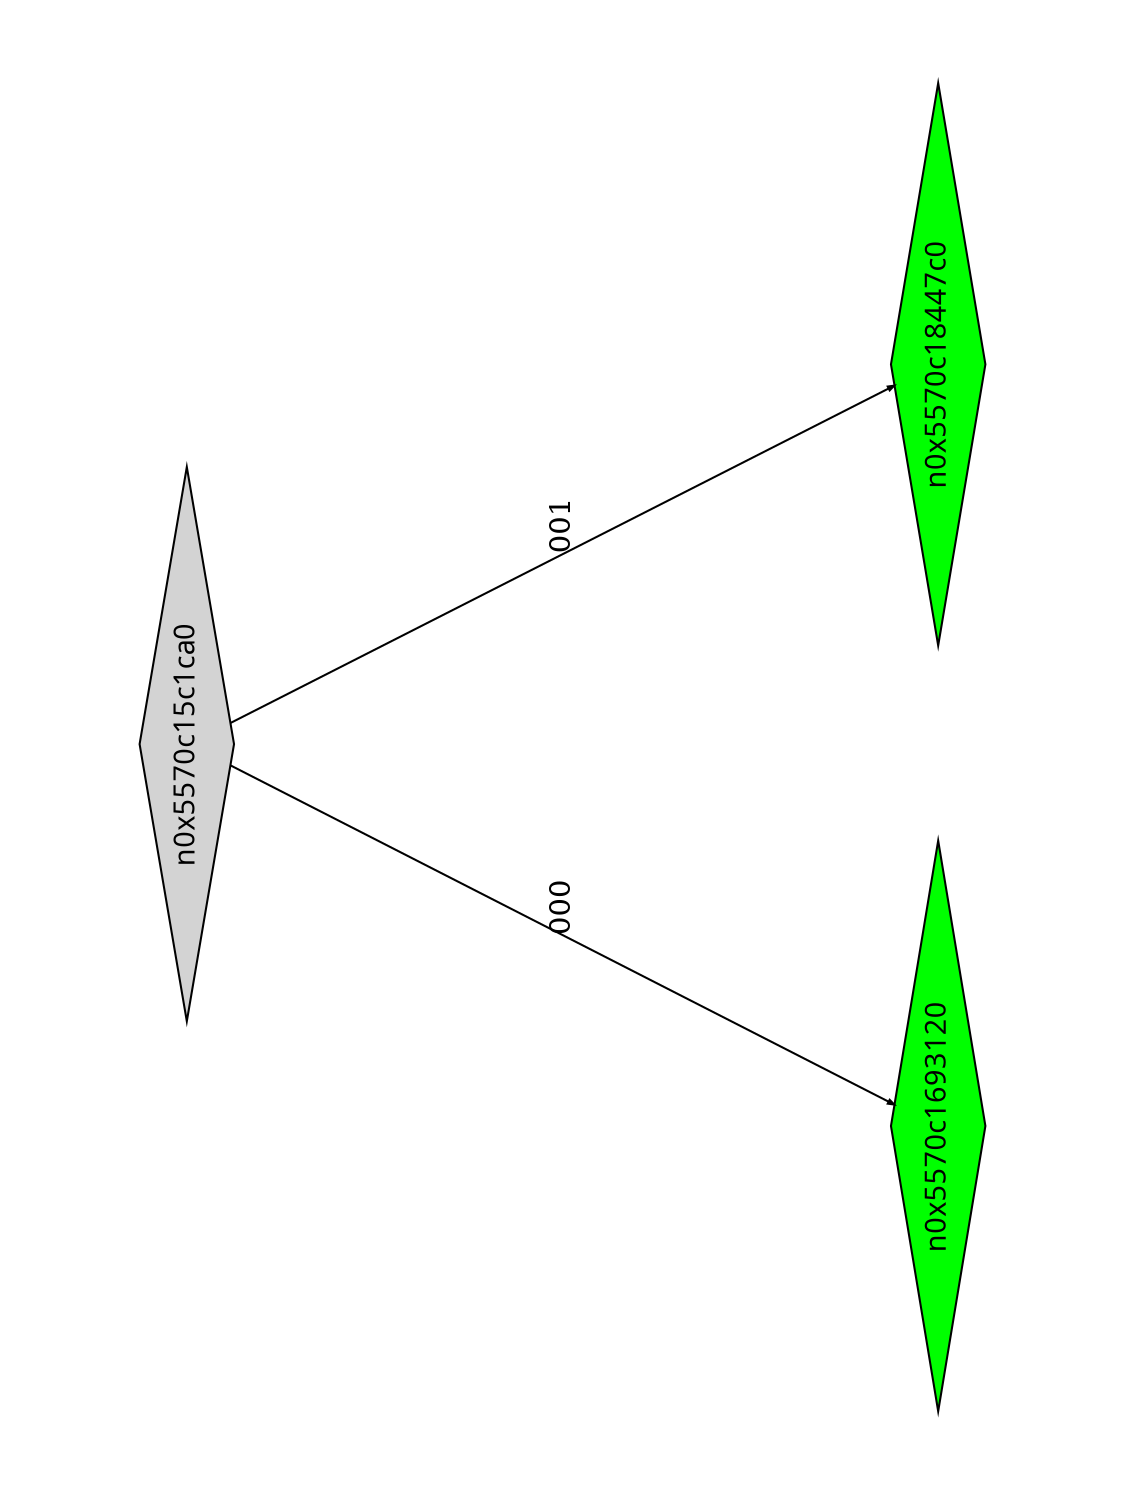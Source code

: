 digraph G {
	size="10,7.5";
	ratio=fill;
	rotate=90;
	center = "true";
	node [style="filled",width=.1,height=.1,fontname="Terminus"]
	edge [arrowsize=.3]
	n0x5570c15c1ca0 [shape=diamond];
	n0x5570c15c1ca0 -> n0x5570c1693120 [label=000];
	n0x5570c15c1ca0 -> n0x5570c18447c0 [label=001];
	n0x5570c18447c0 [shape=diamond,fillcolor=green];
	n0x5570c1693120 [shape=diamond,fillcolor=green];
}

